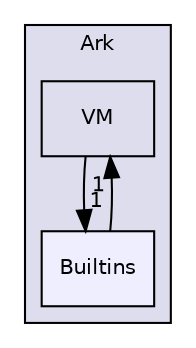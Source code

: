 digraph "C:/Users/folae/Documents/Code/Big-Projects/ArkScript/Ark/include/Ark/Builtins" {
  compound=true
  node [ fontsize="10", fontname="Helvetica"];
  edge [ labelfontsize="10", labelfontname="Helvetica"];
  subgraph clusterdir_a8b6c64285bf9ac60f50770eb2fc48b5 {
    graph [ bgcolor="#ddddee", pencolor="black", label="Ark" fontname="Helvetica", fontsize="10", URL="dir_a8b6c64285bf9ac60f50770eb2fc48b5.html"]
  dir_222307dbf92126e8e24c7a501f533901 [shape=box label="VM" URL="dir_222307dbf92126e8e24c7a501f533901.html"];
  dir_e4e3cacaa047e3554112dad79d53bc60 [shape=box, label="Builtins", style="filled", fillcolor="#eeeeff", pencolor="black", URL="dir_e4e3cacaa047e3554112dad79d53bc60.html"];
  }
  dir_222307dbf92126e8e24c7a501f533901->dir_e4e3cacaa047e3554112dad79d53bc60 [headlabel="1", labeldistance=1.5 headhref="dir_000007_000002.html"];
  dir_e4e3cacaa047e3554112dad79d53bc60->dir_222307dbf92126e8e24c7a501f533901 [headlabel="1", labeldistance=1.5 headhref="dir_000002_000007.html"];
}
